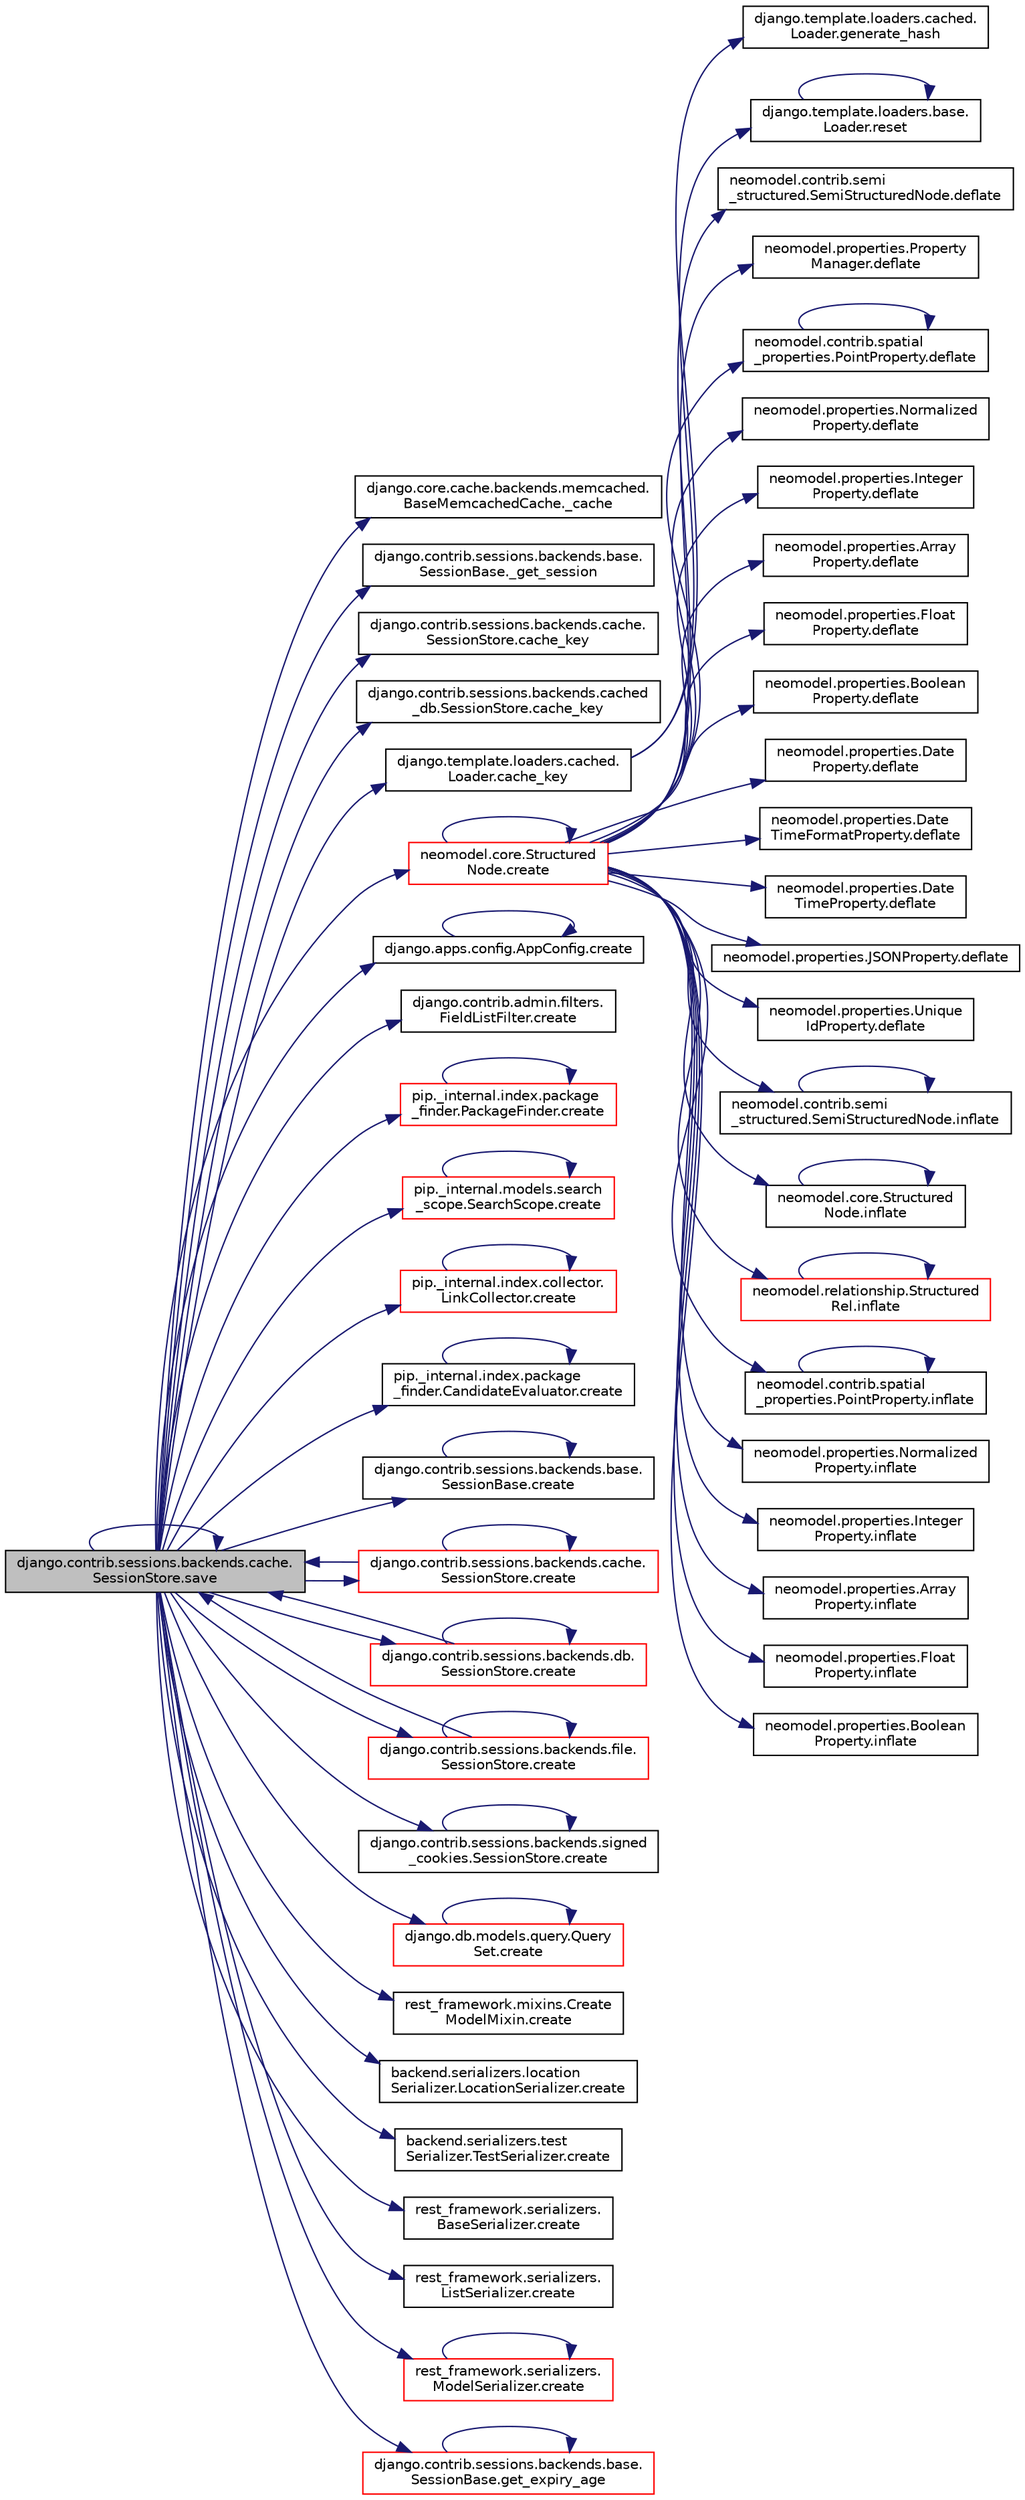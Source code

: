 digraph "django.contrib.sessions.backends.cache.SessionStore.save"
{
 // LATEX_PDF_SIZE
  edge [fontname="Helvetica",fontsize="10",labelfontname="Helvetica",labelfontsize="10"];
  node [fontname="Helvetica",fontsize="10",shape=record];
  rankdir="LR";
  Node1 [label="django.contrib.sessions.backends.cache.\lSessionStore.save",height=0.2,width=0.4,color="black", fillcolor="grey75", style="filled", fontcolor="black",tooltip=" "];
  Node1 -> Node2 [color="midnightblue",fontsize="10",style="solid",fontname="Helvetica"];
  Node2 [label="django.core.cache.backends.memcached.\lBaseMemcachedCache._cache",height=0.2,width=0.4,color="black", fillcolor="white", style="filled",URL="$d3/d36/classdjango_1_1core_1_1cache_1_1backends_1_1memcached_1_1_base_memcached_cache.html#aec7954560fd40d7e33a11eea0e2ccde8",tooltip=" "];
  Node1 -> Node3 [color="midnightblue",fontsize="10",style="solid",fontname="Helvetica"];
  Node3 [label="django.contrib.sessions.backends.base.\lSessionBase._get_session",height=0.2,width=0.4,color="black", fillcolor="white", style="filled",URL="$d1/d6e/classdjango_1_1contrib_1_1sessions_1_1backends_1_1base_1_1_session_base.html#aede1bb569737768159f079105d8c732b",tooltip=" "];
  Node1 -> Node4 [color="midnightblue",fontsize="10",style="solid",fontname="Helvetica"];
  Node4 [label="django.contrib.sessions.backends.cache.\lSessionStore.cache_key",height=0.2,width=0.4,color="black", fillcolor="white", style="filled",URL="$df/d0f/classdjango_1_1contrib_1_1sessions_1_1backends_1_1cache_1_1_session_store.html#aed45308b43ecf3f3280c43673759e679",tooltip=" "];
  Node1 -> Node5 [color="midnightblue",fontsize="10",style="solid",fontname="Helvetica"];
  Node5 [label="django.contrib.sessions.backends.cached\l_db.SessionStore.cache_key",height=0.2,width=0.4,color="black", fillcolor="white", style="filled",URL="$d9/dd2/classdjango_1_1contrib_1_1sessions_1_1backends_1_1cached__db_1_1_session_store.html#a560b491f41444b32b6aca635b5a4d183",tooltip=" "];
  Node1 -> Node6 [color="midnightblue",fontsize="10",style="solid",fontname="Helvetica"];
  Node6 [label="django.template.loaders.cached.\lLoader.cache_key",height=0.2,width=0.4,color="black", fillcolor="white", style="filled",URL="$de/d52/classdjango_1_1template_1_1loaders_1_1cached_1_1_loader.html#aeb98796e6459bf18fdef841bedf034a7",tooltip=" "];
  Node6 -> Node7 [color="midnightblue",fontsize="10",style="solid",fontname="Helvetica"];
  Node7 [label="django.template.loaders.cached.\lLoader.generate_hash",height=0.2,width=0.4,color="black", fillcolor="white", style="filled",URL="$de/d52/classdjango_1_1template_1_1loaders_1_1cached_1_1_loader.html#a0f45b82439fc4d4afc10d32d9eff2d1e",tooltip=" "];
  Node6 -> Node8 [color="midnightblue",fontsize="10",style="solid",fontname="Helvetica"];
  Node8 [label="django.template.loaders.base.\lLoader.reset",height=0.2,width=0.4,color="black", fillcolor="white", style="filled",URL="$db/d97/classdjango_1_1template_1_1loaders_1_1base_1_1_loader.html#a5c8f88a557d632e424df242f1091a7f6",tooltip=" "];
  Node8 -> Node8 [color="midnightblue",fontsize="10",style="solid",fontname="Helvetica"];
  Node1 -> Node9 [color="midnightblue",fontsize="10",style="solid",fontname="Helvetica"];
  Node9 [label="neomodel.core.Structured\lNode.create",height=0.2,width=0.4,color="red", fillcolor="white", style="filled",URL="$d8/d5d/classneomodel_1_1core_1_1_structured_node.html#af12340b98cbb07ae0fdac5fa52b02369",tooltip=" "];
  Node9 -> Node9 [color="midnightblue",fontsize="10",style="solid",fontname="Helvetica"];
  Node9 -> Node10 [color="midnightblue",fontsize="10",style="solid",fontname="Helvetica"];
  Node10 [label="neomodel.contrib.semi\l_structured.SemiStructuredNode.deflate",height=0.2,width=0.4,color="black", fillcolor="white", style="filled",URL="$d0/d63/classneomodel_1_1contrib_1_1semi__structured_1_1_semi_structured_node.html#a5ad95560c3ac844e8fd4cd34544b9496",tooltip=" "];
  Node9 -> Node11 [color="midnightblue",fontsize="10",style="solid",fontname="Helvetica"];
  Node11 [label="neomodel.properties.Property\lManager.deflate",height=0.2,width=0.4,color="black", fillcolor="white", style="filled",URL="$d7/d8c/classneomodel_1_1properties_1_1_property_manager.html#a9dd396c8943b6ea8c1aa8fc59fa502cb",tooltip=" "];
  Node9 -> Node12 [color="midnightblue",fontsize="10",style="solid",fontname="Helvetica"];
  Node12 [label="neomodel.contrib.spatial\l_properties.PointProperty.deflate",height=0.2,width=0.4,color="black", fillcolor="white", style="filled",URL="$d8/db3/classneomodel_1_1contrib_1_1spatial__properties_1_1_point_property.html#a0d78ec099eae60ac41a26b7078d3118b",tooltip=" "];
  Node12 -> Node12 [color="midnightblue",fontsize="10",style="solid",fontname="Helvetica"];
  Node9 -> Node13 [color="midnightblue",fontsize="10",style="solid",fontname="Helvetica"];
  Node13 [label="neomodel.properties.Normalized\lProperty.deflate",height=0.2,width=0.4,color="black", fillcolor="white", style="filled",URL="$da/dc5/classneomodel_1_1properties_1_1_normalized_property.html#a4b2078ff25325f10172d1ce734e0939f",tooltip=" "];
  Node9 -> Node14 [color="midnightblue",fontsize="10",style="solid",fontname="Helvetica"];
  Node14 [label="neomodel.properties.Integer\lProperty.deflate",height=0.2,width=0.4,color="black", fillcolor="white", style="filled",URL="$da/d65/classneomodel_1_1properties_1_1_integer_property.html#a43989a73b0a6316384e4fb48ad5e56d4",tooltip=" "];
  Node9 -> Node15 [color="midnightblue",fontsize="10",style="solid",fontname="Helvetica"];
  Node15 [label="neomodel.properties.Array\lProperty.deflate",height=0.2,width=0.4,color="black", fillcolor="white", style="filled",URL="$d7/d7e/classneomodel_1_1properties_1_1_array_property.html#a34048f5b2d247b0aadabf8892b557b2e",tooltip=" "];
  Node9 -> Node16 [color="midnightblue",fontsize="10",style="solid",fontname="Helvetica"];
  Node16 [label="neomodel.properties.Float\lProperty.deflate",height=0.2,width=0.4,color="black", fillcolor="white", style="filled",URL="$d7/d18/classneomodel_1_1properties_1_1_float_property.html#a8496bf002c88614c0f788672992e4125",tooltip=" "];
  Node9 -> Node17 [color="midnightblue",fontsize="10",style="solid",fontname="Helvetica"];
  Node17 [label="neomodel.properties.Boolean\lProperty.deflate",height=0.2,width=0.4,color="black", fillcolor="white", style="filled",URL="$d6/dbc/classneomodel_1_1properties_1_1_boolean_property.html#a81552f907445a1a5fae841c2d45157f3",tooltip=" "];
  Node9 -> Node18 [color="midnightblue",fontsize="10",style="solid",fontname="Helvetica"];
  Node18 [label="neomodel.properties.Date\lProperty.deflate",height=0.2,width=0.4,color="black", fillcolor="white", style="filled",URL="$d2/d91/classneomodel_1_1properties_1_1_date_property.html#a37ecfe7c051eb2086210f9633db6927f",tooltip=" "];
  Node9 -> Node19 [color="midnightblue",fontsize="10",style="solid",fontname="Helvetica"];
  Node19 [label="neomodel.properties.Date\lTimeFormatProperty.deflate",height=0.2,width=0.4,color="black", fillcolor="white", style="filled",URL="$d4/dad/classneomodel_1_1properties_1_1_date_time_format_property.html#a30437abe6ddeec17bb32e359d2dd8b5f",tooltip=" "];
  Node9 -> Node20 [color="midnightblue",fontsize="10",style="solid",fontname="Helvetica"];
  Node20 [label="neomodel.properties.Date\lTimeProperty.deflate",height=0.2,width=0.4,color="black", fillcolor="white", style="filled",URL="$d7/d3f/classneomodel_1_1properties_1_1_date_time_property.html#a2b4095544c861a9d05fa17beafe22559",tooltip=" "];
  Node9 -> Node21 [color="midnightblue",fontsize="10",style="solid",fontname="Helvetica"];
  Node21 [label="neomodel.properties.JSONProperty.deflate",height=0.2,width=0.4,color="black", fillcolor="white", style="filled",URL="$de/d97/classneomodel_1_1properties_1_1_j_s_o_n_property.html#a095310113a62565ca3ebdec90986fde0",tooltip=" "];
  Node9 -> Node22 [color="midnightblue",fontsize="10",style="solid",fontname="Helvetica"];
  Node22 [label="neomodel.properties.Unique\lIdProperty.deflate",height=0.2,width=0.4,color="black", fillcolor="white", style="filled",URL="$d1/d14/classneomodel_1_1properties_1_1_unique_id_property.html#ae871ea962752eb246a978b953f50def5",tooltip=" "];
  Node9 -> Node23 [color="midnightblue",fontsize="10",style="solid",fontname="Helvetica"];
  Node23 [label="neomodel.contrib.semi\l_structured.SemiStructuredNode.inflate",height=0.2,width=0.4,color="black", fillcolor="white", style="filled",URL="$d0/d63/classneomodel_1_1contrib_1_1semi__structured_1_1_semi_structured_node.html#a78ce40043ab16814a894614e4a90dcb6",tooltip=" "];
  Node23 -> Node23 [color="midnightblue",fontsize="10",style="solid",fontname="Helvetica"];
  Node9 -> Node24 [color="midnightblue",fontsize="10",style="solid",fontname="Helvetica"];
  Node24 [label="neomodel.core.Structured\lNode.inflate",height=0.2,width=0.4,color="black", fillcolor="white", style="filled",URL="$d8/d5d/classneomodel_1_1core_1_1_structured_node.html#a1ff007e425c9ee0e9d2fe3e0f1db668b",tooltip=" "];
  Node24 -> Node24 [color="midnightblue",fontsize="10",style="solid",fontname="Helvetica"];
  Node9 -> Node25 [color="midnightblue",fontsize="10",style="solid",fontname="Helvetica"];
  Node25 [label="neomodel.relationship.Structured\lRel.inflate",height=0.2,width=0.4,color="red", fillcolor="white", style="filled",URL="$d9/d08/classneomodel_1_1relationship_1_1_structured_rel.html#ab286efaca61a70cb83692c8ca1dde656",tooltip=" "];
  Node25 -> Node25 [color="midnightblue",fontsize="10",style="solid",fontname="Helvetica"];
  Node9 -> Node27 [color="midnightblue",fontsize="10",style="solid",fontname="Helvetica"];
  Node27 [label="neomodel.contrib.spatial\l_properties.PointProperty.inflate",height=0.2,width=0.4,color="black", fillcolor="white", style="filled",URL="$d8/db3/classneomodel_1_1contrib_1_1spatial__properties_1_1_point_property.html#af9ae9756429197e3a3635e14c78f2c2d",tooltip=" "];
  Node27 -> Node27 [color="midnightblue",fontsize="10",style="solid",fontname="Helvetica"];
  Node9 -> Node28 [color="midnightblue",fontsize="10",style="solid",fontname="Helvetica"];
  Node28 [label="neomodel.properties.Normalized\lProperty.inflate",height=0.2,width=0.4,color="black", fillcolor="white", style="filled",URL="$da/dc5/classneomodel_1_1properties_1_1_normalized_property.html#ab2fe8ced84d3dbb09e3cb189f5c30667",tooltip=" "];
  Node9 -> Node29 [color="midnightblue",fontsize="10",style="solid",fontname="Helvetica"];
  Node29 [label="neomodel.properties.Integer\lProperty.inflate",height=0.2,width=0.4,color="black", fillcolor="white", style="filled",URL="$da/d65/classneomodel_1_1properties_1_1_integer_property.html#a3fa47ce9b68a7382433777890679e891",tooltip=" "];
  Node9 -> Node30 [color="midnightblue",fontsize="10",style="solid",fontname="Helvetica"];
  Node30 [label="neomodel.properties.Array\lProperty.inflate",height=0.2,width=0.4,color="black", fillcolor="white", style="filled",URL="$d7/d7e/classneomodel_1_1properties_1_1_array_property.html#afce3f17c61f4f9487cfe974bf86883c0",tooltip=" "];
  Node9 -> Node31 [color="midnightblue",fontsize="10",style="solid",fontname="Helvetica"];
  Node31 [label="neomodel.properties.Float\lProperty.inflate",height=0.2,width=0.4,color="black", fillcolor="white", style="filled",URL="$d7/d18/classneomodel_1_1properties_1_1_float_property.html#a5f73b8b3e18f4c43edd4d25b0283210a",tooltip=" "];
  Node9 -> Node32 [color="midnightblue",fontsize="10",style="solid",fontname="Helvetica"];
  Node32 [label="neomodel.properties.Boolean\lProperty.inflate",height=0.2,width=0.4,color="black", fillcolor="white", style="filled",URL="$d6/dbc/classneomodel_1_1properties_1_1_boolean_property.html#ae856a6b2d0991a7c2c95a97045a4508a",tooltip=" "];
  Node1 -> Node39 [color="midnightblue",fontsize="10",style="solid",fontname="Helvetica"];
  Node39 [label="django.apps.config.AppConfig.create",height=0.2,width=0.4,color="black", fillcolor="white", style="filled",URL="$d9/de0/classdjango_1_1apps_1_1config_1_1_app_config.html#a4808be5261e41382a924b42d7ef621c3",tooltip=" "];
  Node39 -> Node39 [color="midnightblue",fontsize="10",style="solid",fontname="Helvetica"];
  Node1 -> Node40 [color="midnightblue",fontsize="10",style="solid",fontname="Helvetica"];
  Node40 [label="django.contrib.admin.filters.\lFieldListFilter.create",height=0.2,width=0.4,color="black", fillcolor="white", style="filled",URL="$d1/d72/classdjango_1_1contrib_1_1admin_1_1filters_1_1_field_list_filter.html#ae83f4fd0e217eac7fce541a6a172e3cb",tooltip=" "];
  Node1 -> Node41 [color="midnightblue",fontsize="10",style="solid",fontname="Helvetica"];
  Node41 [label="pip._internal.index.package\l_finder.PackageFinder.create",height=0.2,width=0.4,color="red", fillcolor="white", style="filled",URL="$da/d3f/classpip_1_1__internal_1_1index_1_1package__finder_1_1_package_finder.html#a2b35b8ceac01c021a9408172794c1faa",tooltip=" "];
  Node41 -> Node41 [color="midnightblue",fontsize="10",style="solid",fontname="Helvetica"];
  Node1 -> Node43 [color="midnightblue",fontsize="10",style="solid",fontname="Helvetica"];
  Node43 [label="pip._internal.models.search\l_scope.SearchScope.create",height=0.2,width=0.4,color="red", fillcolor="white", style="filled",URL="$df/dcd/classpip_1_1__internal_1_1models_1_1search__scope_1_1_search_scope.html#a3cba0b0e895713c4d7fbc17f76a4a39d",tooltip=" "];
  Node43 -> Node43 [color="midnightblue",fontsize="10",style="solid",fontname="Helvetica"];
  Node1 -> Node47 [color="midnightblue",fontsize="10",style="solid",fontname="Helvetica"];
  Node47 [label="pip._internal.index.collector.\lLinkCollector.create",height=0.2,width=0.4,color="red", fillcolor="white", style="filled",URL="$d9/d03/classpip_1_1__internal_1_1index_1_1collector_1_1_link_collector.html#a7b9607326945865d20618b284cdbe309",tooltip=" "];
  Node47 -> Node47 [color="midnightblue",fontsize="10",style="solid",fontname="Helvetica"];
  Node1 -> Node48 [color="midnightblue",fontsize="10",style="solid",fontname="Helvetica"];
  Node48 [label="pip._internal.index.package\l_finder.CandidateEvaluator.create",height=0.2,width=0.4,color="black", fillcolor="white", style="filled",URL="$d0/d30/classpip_1_1__internal_1_1index_1_1package__finder_1_1_candidate_evaluator.html#aed1da761fdd8963694340f0b0abc73d2",tooltip=" "];
  Node48 -> Node48 [color="midnightblue",fontsize="10",style="solid",fontname="Helvetica"];
  Node1 -> Node49 [color="midnightblue",fontsize="10",style="solid",fontname="Helvetica"];
  Node49 [label="django.contrib.sessions.backends.base.\lSessionBase.create",height=0.2,width=0.4,color="black", fillcolor="white", style="filled",URL="$d1/d6e/classdjango_1_1contrib_1_1sessions_1_1backends_1_1base_1_1_session_base.html#af5c1fd6bd673111d55fc1641a088274a",tooltip=" "];
  Node49 -> Node49 [color="midnightblue",fontsize="10",style="solid",fontname="Helvetica"];
  Node1 -> Node50 [color="midnightblue",fontsize="10",style="solid",fontname="Helvetica"];
  Node50 [label="django.contrib.sessions.backends.cache.\lSessionStore.create",height=0.2,width=0.4,color="red", fillcolor="white", style="filled",URL="$df/d0f/classdjango_1_1contrib_1_1sessions_1_1backends_1_1cache_1_1_session_store.html#a446cd1693bf22269d431e4cfc9424763",tooltip=" "];
  Node50 -> Node50 [color="midnightblue",fontsize="10",style="solid",fontname="Helvetica"];
  Node50 -> Node1 [color="midnightblue",fontsize="10",style="solid",fontname="Helvetica"];
  Node1 -> Node55 [color="midnightblue",fontsize="10",style="solid",fontname="Helvetica"];
  Node55 [label="django.contrib.sessions.backends.db.\lSessionStore.create",height=0.2,width=0.4,color="red", fillcolor="white", style="filled",URL="$d2/d1a/classdjango_1_1contrib_1_1sessions_1_1backends_1_1db_1_1_session_store.html#abe55542a0377d5cadcaa995ab5983000",tooltip=" "];
  Node55 -> Node55 [color="midnightblue",fontsize="10",style="solid",fontname="Helvetica"];
  Node55 -> Node1 [color="midnightblue",fontsize="10",style="solid",fontname="Helvetica"];
  Node1 -> Node170 [color="midnightblue",fontsize="10",style="solid",fontname="Helvetica"];
  Node170 [label="django.contrib.sessions.backends.file.\lSessionStore.create",height=0.2,width=0.4,color="red", fillcolor="white", style="filled",URL="$dc/dba/classdjango_1_1contrib_1_1sessions_1_1backends_1_1file_1_1_session_store.html#a24fc651d4a7fdff19e780868a31f0600",tooltip=" "];
  Node170 -> Node170 [color="midnightblue",fontsize="10",style="solid",fontname="Helvetica"];
  Node170 -> Node1 [color="midnightblue",fontsize="10",style="solid",fontname="Helvetica"];
  Node1 -> Node5613 [color="midnightblue",fontsize="10",style="solid",fontname="Helvetica"];
  Node5613 [label="django.contrib.sessions.backends.signed\l_cookies.SessionStore.create",height=0.2,width=0.4,color="black", fillcolor="white", style="filled",URL="$d4/da0/classdjango_1_1contrib_1_1sessions_1_1backends_1_1signed__cookies_1_1_session_store.html#a3ddb42d0bfc93e119f2b62b5fe5e1eb9",tooltip=" "];
  Node5613 -> Node5613 [color="midnightblue",fontsize="10",style="solid",fontname="Helvetica"];
  Node1 -> Node5614 [color="midnightblue",fontsize="10",style="solid",fontname="Helvetica"];
  Node5614 [label="django.db.models.query.Query\lSet.create",height=0.2,width=0.4,color="red", fillcolor="white", style="filled",URL="$dd/d94/classdjango_1_1db_1_1models_1_1query_1_1_query_set.html#a7682e1abd818f73c95c849a131eef8de",tooltip=" "];
  Node5614 -> Node5614 [color="midnightblue",fontsize="10",style="solid",fontname="Helvetica"];
  Node1 -> Node5615 [color="midnightblue",fontsize="10",style="solid",fontname="Helvetica"];
  Node5615 [label="rest_framework.mixins.Create\lModelMixin.create",height=0.2,width=0.4,color="black", fillcolor="white", style="filled",URL="$d8/d76/classrest__framework_1_1mixins_1_1_create_model_mixin.html#a17e2d189769dbb2618dd0f0f15527780",tooltip=" "];
  Node1 -> Node5616 [color="midnightblue",fontsize="10",style="solid",fontname="Helvetica"];
  Node5616 [label="backend.serializers.location\lSerializer.LocationSerializer.create",height=0.2,width=0.4,color="black", fillcolor="white", style="filled",URL="$d5/d2f/classbackend_1_1serializers_1_1location_serializer_1_1_location_serializer.html#a6dff2e6fc50367a621152b125b8527c0",tooltip=" "];
  Node1 -> Node5617 [color="midnightblue",fontsize="10",style="solid",fontname="Helvetica"];
  Node5617 [label="backend.serializers.test\lSerializer.TestSerializer.create",height=0.2,width=0.4,color="black", fillcolor="white", style="filled",URL="$dc/da8/classbackend_1_1serializers_1_1test_serializer_1_1_test_serializer.html#acf07df190ff8186ee45e0c4ac44fc4cb",tooltip=" "];
  Node1 -> Node5618 [color="midnightblue",fontsize="10",style="solid",fontname="Helvetica"];
  Node5618 [label="rest_framework.serializers.\lBaseSerializer.create",height=0.2,width=0.4,color="black", fillcolor="white", style="filled",URL="$d9/de7/classrest__framework_1_1serializers_1_1_base_serializer.html#a963d77dca1ebdcdbd0c332eaf6c2783d",tooltip=" "];
  Node1 -> Node5619 [color="midnightblue",fontsize="10",style="solid",fontname="Helvetica"];
  Node5619 [label="rest_framework.serializers.\lListSerializer.create",height=0.2,width=0.4,color="black", fillcolor="white", style="filled",URL="$d9/dee/classrest__framework_1_1serializers_1_1_list_serializer.html#a630beac41c0e1f99936aeb22eaf45a74",tooltip=" "];
  Node1 -> Node5620 [color="midnightblue",fontsize="10",style="solid",fontname="Helvetica"];
  Node5620 [label="rest_framework.serializers.\lModelSerializer.create",height=0.2,width=0.4,color="red", fillcolor="white", style="filled",URL="$d7/d55/classrest__framework_1_1serializers_1_1_model_serializer.html#a0971f9f26780a602b27e79f9238fb41c",tooltip=" "];
  Node5620 -> Node5620 [color="midnightblue",fontsize="10",style="solid",fontname="Helvetica"];
  Node1 -> Node5756 [color="midnightblue",fontsize="10",style="solid",fontname="Helvetica"];
  Node5756 [label="django.contrib.sessions.backends.base.\lSessionBase.get_expiry_age",height=0.2,width=0.4,color="red", fillcolor="white", style="filled",URL="$d1/d6e/classdjango_1_1contrib_1_1sessions_1_1backends_1_1base_1_1_session_base.html#a95ec4d724ae34aa019240c8463d73f54",tooltip=" "];
  Node5756 -> Node5756 [color="midnightblue",fontsize="10",style="solid",fontname="Helvetica"];
  Node1 -> Node1 [color="midnightblue",fontsize="10",style="solid",fontname="Helvetica"];
}
